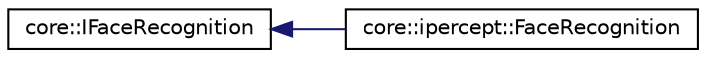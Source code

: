 digraph "Graphical Class Hierarchy"
{
  edge [fontname="Helvetica",fontsize="10",labelfontname="Helvetica",labelfontsize="10"];
  node [fontname="Helvetica",fontsize="10",shape=record];
  rankdir="LR";
  Node1 [label="core::IFaceRecognition",height=0.2,width=0.4,color="black", fillcolor="white", style="filled",URL="$classcore_1_1_i_face_recognition.html"];
  Node1 -> Node2 [dir="back",color="midnightblue",fontsize="10",style="solid",fontname="Helvetica"];
  Node2 [label="core::ipercept::FaceRecognition",height=0.2,width=0.4,color="black", fillcolor="white", style="filled",URL="$classcore_1_1ipercept_1_1_face_recognition.html"];
}
